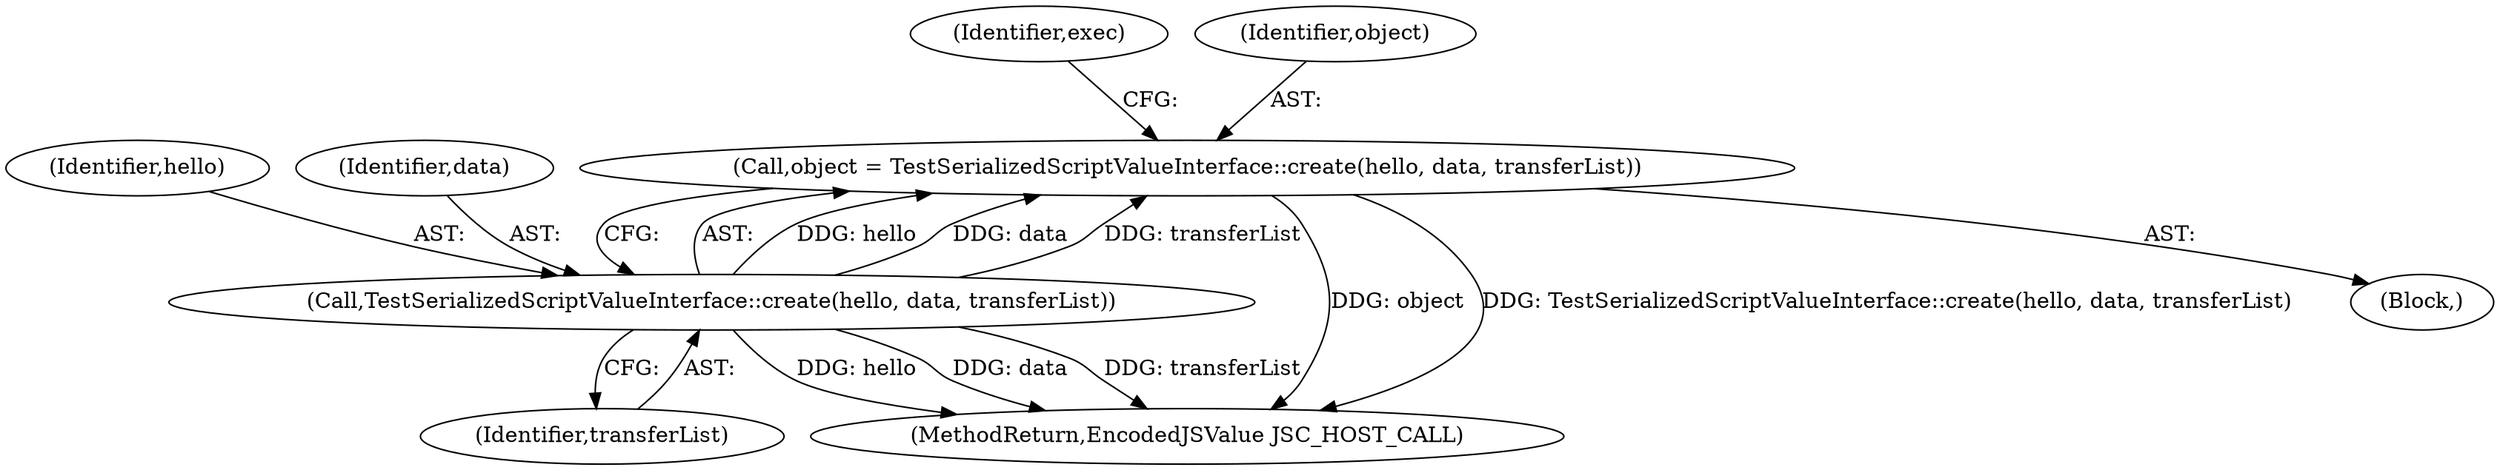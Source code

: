 digraph "0_Chrome_b944f670bb7a8a919daac497a4ea0536c954c201_53@API" {
"1000132" [label="(Call,object = TestSerializedScriptValueInterface::create(hello, data, transferList))"];
"1000134" [label="(Call,TestSerializedScriptValueInterface::create(hello, data, transferList))"];
"1000137" [label="(Identifier,transferList)"];
"1000145" [label="(MethodReturn,EncodedJSValue JSC_HOST_CALL)"];
"1000132" [label="(Call,object = TestSerializedScriptValueInterface::create(hello, data, transferList))"];
"1000135" [label="(Identifier,hello)"];
"1000142" [label="(Identifier,exec)"];
"1000133" [label="(Identifier,object)"];
"1000136" [label="(Identifier,data)"];
"1000102" [label="(Block,)"];
"1000134" [label="(Call,TestSerializedScriptValueInterface::create(hello, data, transferList))"];
"1000132" -> "1000102"  [label="AST: "];
"1000132" -> "1000134"  [label="CFG: "];
"1000133" -> "1000132"  [label="AST: "];
"1000134" -> "1000132"  [label="AST: "];
"1000142" -> "1000132"  [label="CFG: "];
"1000132" -> "1000145"  [label="DDG: object"];
"1000132" -> "1000145"  [label="DDG: TestSerializedScriptValueInterface::create(hello, data, transferList)"];
"1000134" -> "1000132"  [label="DDG: hello"];
"1000134" -> "1000132"  [label="DDG: data"];
"1000134" -> "1000132"  [label="DDG: transferList"];
"1000134" -> "1000137"  [label="CFG: "];
"1000135" -> "1000134"  [label="AST: "];
"1000136" -> "1000134"  [label="AST: "];
"1000137" -> "1000134"  [label="AST: "];
"1000134" -> "1000145"  [label="DDG: hello"];
"1000134" -> "1000145"  [label="DDG: data"];
"1000134" -> "1000145"  [label="DDG: transferList"];
}
